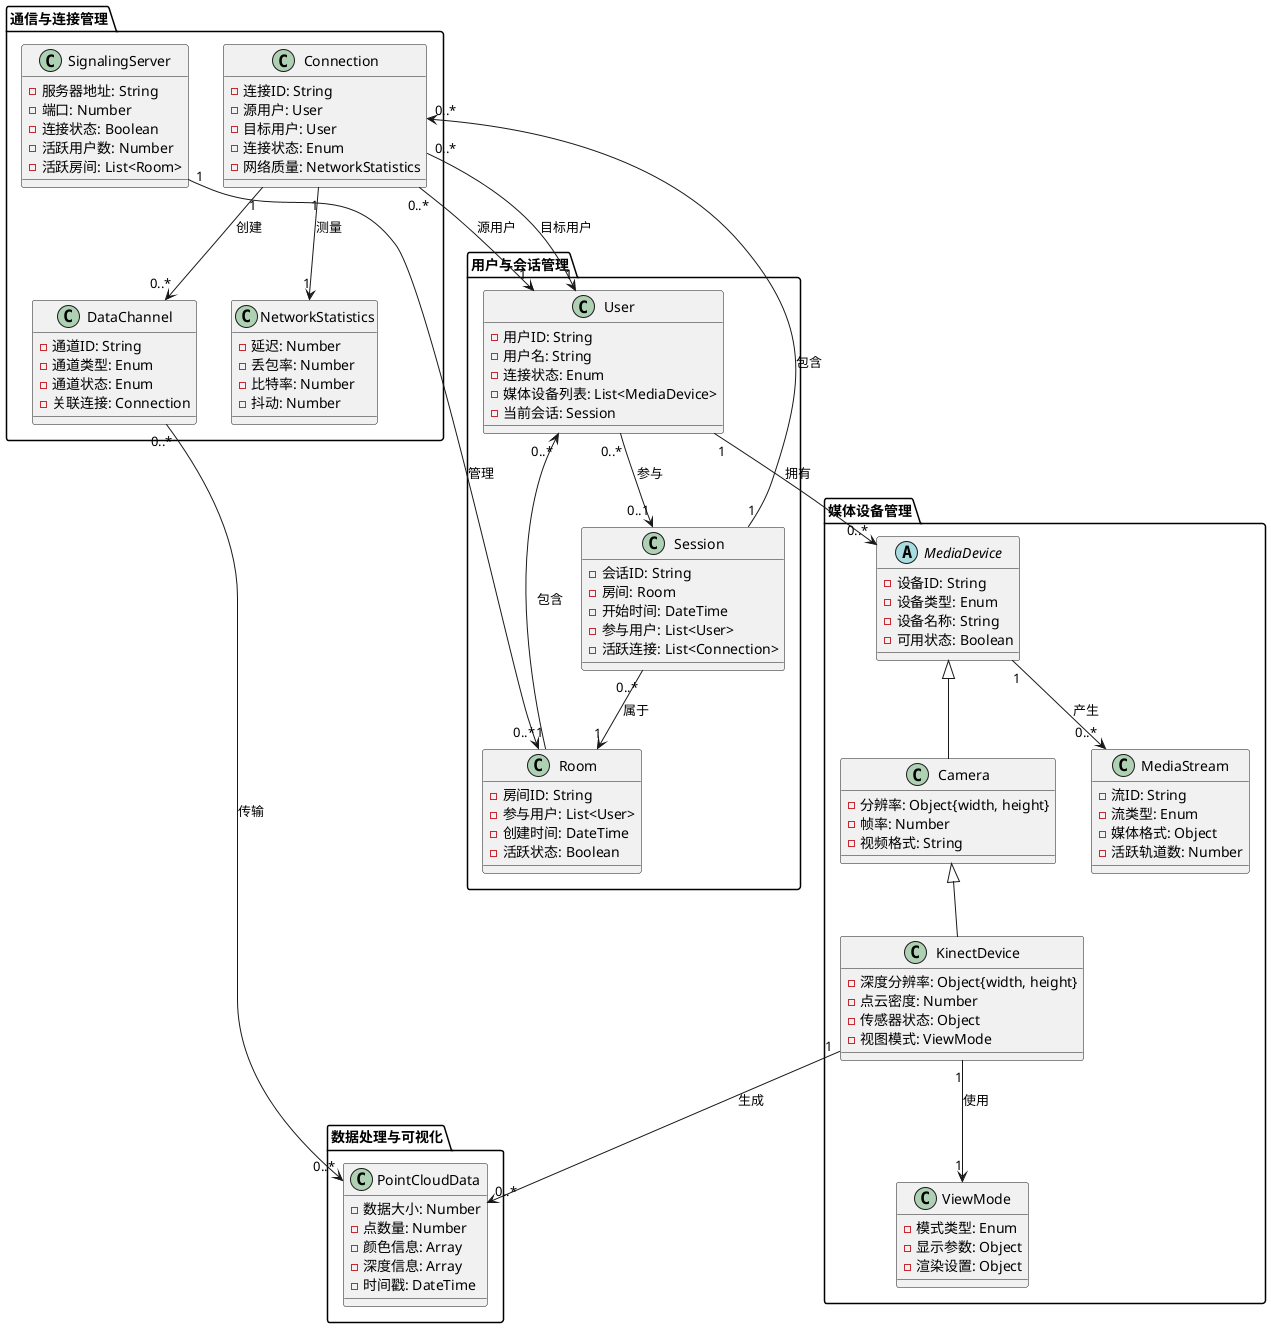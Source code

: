 @startuml 领域模型类图

package "用户与会话管理" {
  class User {
    -用户ID: String
    -用户名: String
    -连接状态: Enum
    -媒体设备列表: List<MediaDevice>
    -当前会话: Session
  }
  
  class Room {
    -房间ID: String
    -参与用户: List<User>
    -创建时间: DateTime
    -活跃状态: Boolean
  }
  
  class Session {
    -会话ID: String
    -房间: Room
    -开始时间: DateTime
    -参与用户: List<User>
    -活跃连接: List<Connection>
  }
}

package "媒体设备管理" {
  abstract class MediaDevice {
    -设备ID: String
    -设备类型: Enum
    -设备名称: String
    -可用状态: Boolean
  }
  
  class Camera {
    -分辨率: Object{width, height}
    -帧率: Number
    -视频格式: String
  }
  
  class KinectDevice {
    -深度分辨率: Object{width, height}
    -点云密度: Number
    -传感器状态: Object
    -视图模式: ViewMode
  }
  
  class MediaStream {
    -流ID: String
    -流类型: Enum
    -媒体格式: Object
    -活跃轨道数: Number
  }
  
  class ViewMode {
    -模式类型: Enum
    -显示参数: Object
    -渲染设置: Object
  }
}

package "通信与连接管理" {
  class Connection {
    -连接ID: String
    -源用户: User
    -目标用户: User
    -连接状态: Enum
    -网络质量: NetworkStatistics
  }
  
  class DataChannel {
    -通道ID: String
    -通道类型: Enum
    -通道状态: Enum
    -关联连接: Connection
  }
  
  class SignalingServer {
    -服务器地址: String
    -端口: Number
    -连接状态: Boolean
    -活跃用户数: Number
    -活跃房间: List<Room>
  }
  
  class NetworkStatistics {
    -延迟: Number
    -丢包率: Number
    -比特率: Number
    -抖动: Number
  }
}

package "数据处理与可视化" {
  class PointCloudData {
    -数据大小: Number
    -点数量: Number
    -颜色信息: Array
    -深度信息: Array
    -时间戳: DateTime
  }
}

' 继承关系
MediaDevice <|-- Camera
Camera <|-- KinectDevice

' 关联关系
User "1" --> "0..*" MediaDevice : 拥有
User "0..*" --> "0..1" Session : 参与
Session "0..*" --> "1" Room : 属于
Room "1" --> "0..*" User : 包含
KinectDevice "1" --> "1" ViewMode : 使用
KinectDevice "1" --> "0..*" PointCloudData : 生成
Connection "0..*" --> "1" User : 源用户
Connection "0..*" --> "1" User : 目标用户
Connection "1" --> "0..*" DataChannel : 创建
Connection "1" --> "1" NetworkStatistics : 测量
Session "1" --> "0..*" Connection : 包含
MediaDevice "1" --> "0..*" MediaStream : 产生
SignalingServer "1" --> "0..*" Room : 管理
DataChannel "0..*" --> "0..*" PointCloudData : 传输

@enduml
